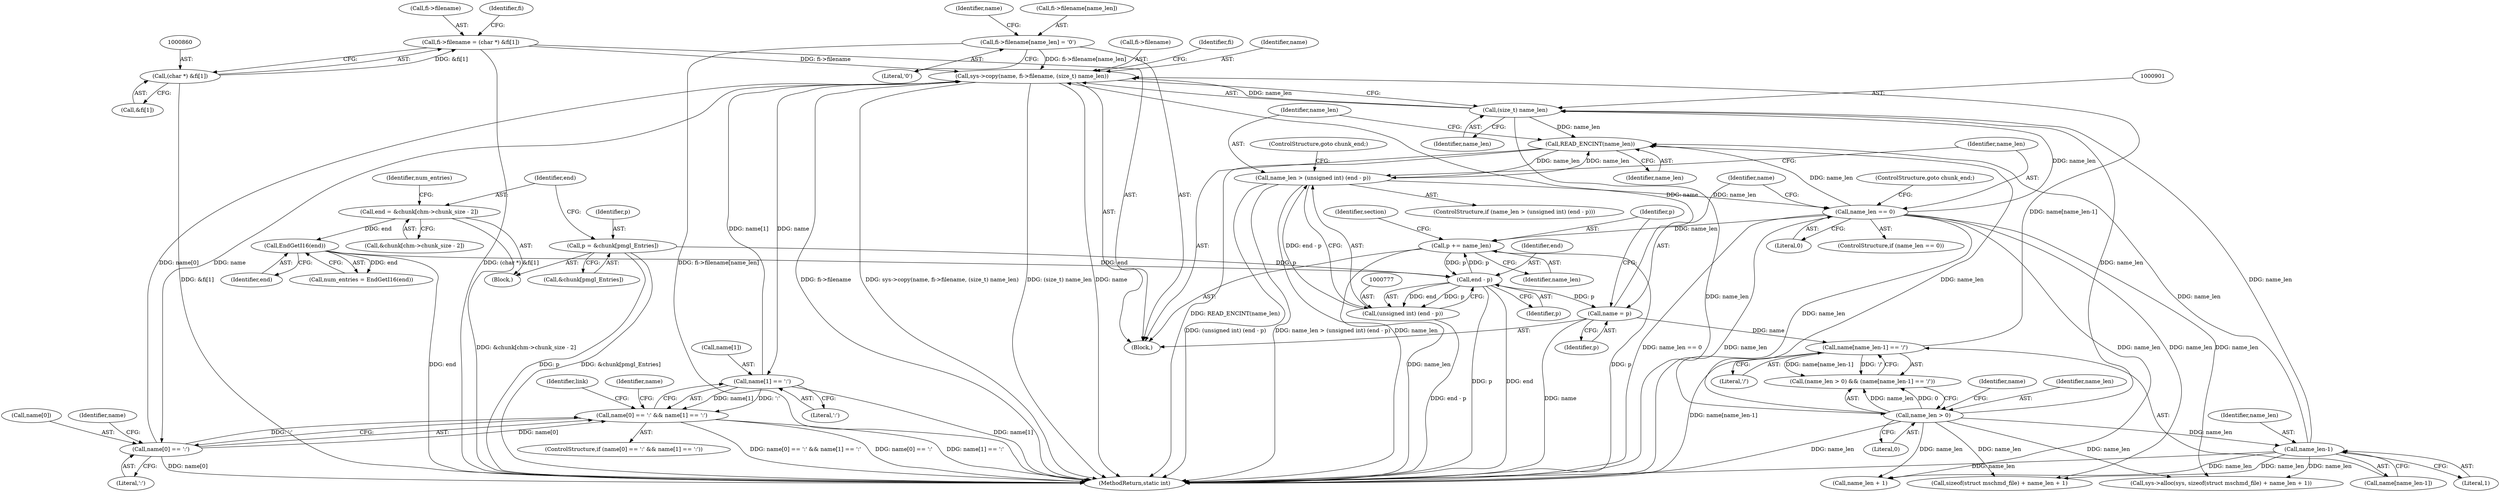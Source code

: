 digraph "0_libmspack_8759da8db6ec9e866cb8eb143313f397f925bb4f@API" {
"1000895" [label="(Call,sys->copy(name, fi->filename, (size_t) name_len))"];
"1000787" [label="(Call,name = p)"];
"1000778" [label="(Call,end - p)"];
"1000765" [label="(Call,EndGetI16(end))"];
"1000753" [label="(Call,end = &chunk[chm->chunk_size - 2])"];
"1000790" [label="(Call,p += name_len)"];
"1000783" [label="(Call,name_len == 0)"];
"1000774" [label="(Call,name_len > (unsigned int) (end - p))"];
"1000771" [label="(Call,READ_ENCINT(name_len))"];
"1000816" [label="(Call,name_len-1)"];
"1000810" [label="(Call,name_len > 0)"];
"1000900" [label="(Call,(size_t) name_len)"];
"1000776" [label="(Call,(unsigned int) (end - p))"];
"1000747" [label="(Call,p = &chunk[pmgl_Entries])"];
"1000917" [label="(Call,name[1] == ':')"];
"1000895" [label="(Call,sys->copy(name, fi->filename, (size_t) name_len))"];
"1000813" [label="(Call,name[name_len-1] == '/')"];
"1000912" [label="(Call,name[0] == ':')"];
"1000903" [label="(Call,fi->filename[name_len] = '\0')"];
"1000855" [label="(Call,fi->filename = (char *) &fi[1])"];
"1000859" [label="(Call,(char *) &fi[1])"];
"1000911" [label="(Call,name[0] == ':' && name[1] == ':')"];
"1000785" [label="(Literal,0)"];
"1000900" [label="(Call,(size_t) name_len)"];
"1000855" [label="(Call,fi->filename = (char *) &fi[1])"];
"1000837" [label="(Call,sys->alloc(sys, sizeof(struct mschmd_file) + name_len + 1))"];
"1000776" [label="(Call,(unsigned int) (end - p))"];
"1000781" [label="(ControlStructure,goto chunk_end;)"];
"1001039" [label="(Identifier,link)"];
"1000778" [label="(Call,end - p)"];
"1000763" [label="(Call,num_entries = EndGetI16(end))"];
"1000786" [label="(ControlStructure,goto chunk_end;)"];
"1000809" [label="(Call,(name_len > 0) && (name[name_len-1] == '/'))"];
"1000913" [label="(Call,name[0])"];
"1000911" [label="(Call,name[0] == ':' && name[1] == ':')"];
"1000753" [label="(Call,end = &chunk[chm->chunk_size - 2])"];
"1000909" [label="(Literal,'\0')"];
"1000859" [label="(Call,(char *) &fi[1])"];
"1000856" [label="(Call,fi->filename)"];
"1000902" [label="(Identifier,name_len)"];
"1000918" [label="(Call,name[1])"];
"1000787" [label="(Call,name = p)"];
"1000775" [label="(Identifier,name_len)"];
"1000794" [label="(Identifier,section)"];
"1000770" [label="(Block,)"];
"1000814" [label="(Call,name[name_len-1])"];
"1001071" [label="(MethodReturn,static int)"];
"1000917" [label="(Call,name[1] == ':')"];
"1000780" [label="(Identifier,p)"];
"1000764" [label="(Identifier,num_entries)"];
"1000816" [label="(Call,name_len-1)"];
"1000810" [label="(Call,name_len > 0)"];
"1000784" [label="(Identifier,name_len)"];
"1000914" [label="(Identifier,name)"];
"1000896" [label="(Identifier,name)"];
"1000766" [label="(Identifier,end)"];
"1000842" [label="(Call,name_len + 1)"];
"1000788" [label="(Identifier,name)"];
"1000774" [label="(Call,name_len > (unsigned int) (end - p))"];
"1000790" [label="(Call,p += name_len)"];
"1000916" [label="(Literal,':')"];
"1000754" [label="(Identifier,end)"];
"1000818" [label="(Literal,1)"];
"1000910" [label="(ControlStructure,if (name[0] == ':' && name[1] == ':'))"];
"1000819" [label="(Literal,'/')"];
"1000779" [label="(Identifier,end)"];
"1000903" [label="(Call,fi->filename[name_len] = '\0')"];
"1000687" [label="(Block,)"];
"1000904" [label="(Call,fi->filename[name_len])"];
"1000895" [label="(Call,sys->copy(name, fi->filename, (size_t) name_len))"];
"1000839" [label="(Call,sizeof(struct mschmd_file) + name_len + 1)"];
"1000921" [label="(Literal,':')"];
"1000919" [label="(Identifier,name)"];
"1000928" [label="(Identifier,name)"];
"1000812" [label="(Literal,0)"];
"1000789" [label="(Identifier,p)"];
"1000817" [label="(Identifier,name_len)"];
"1000813" [label="(Call,name[name_len-1] == '/')"];
"1000912" [label="(Call,name[0] == ':')"];
"1000792" [label="(Identifier,name_len)"];
"1000815" [label="(Identifier,name)"];
"1000772" [label="(Identifier,name_len)"];
"1000897" [label="(Call,fi->filename)"];
"1000791" [label="(Identifier,p)"];
"1000747" [label="(Call,p = &chunk[pmgl_Entries])"];
"1000811" [label="(Identifier,name_len)"];
"1000867" [label="(Identifier,fi)"];
"1000771" [label="(Call,READ_ENCINT(name_len))"];
"1000783" [label="(Call,name_len == 0)"];
"1000749" [label="(Call,&chunk[pmgl_Entries])"];
"1000782" [label="(ControlStructure,if (name_len == 0))"];
"1000861" [label="(Call,&fi[1])"];
"1000755" [label="(Call,&chunk[chm->chunk_size - 2])"];
"1000906" [label="(Identifier,fi)"];
"1000748" [label="(Identifier,p)"];
"1000765" [label="(Call,EndGetI16(end))"];
"1000773" [label="(ControlStructure,if (name_len > (unsigned int) (end - p)))"];
"1000895" -> "1000770"  [label="AST: "];
"1000895" -> "1000900"  [label="CFG: "];
"1000896" -> "1000895"  [label="AST: "];
"1000897" -> "1000895"  [label="AST: "];
"1000900" -> "1000895"  [label="AST: "];
"1000906" -> "1000895"  [label="CFG: "];
"1000895" -> "1001071"  [label="DDG: fi->filename"];
"1000895" -> "1001071"  [label="DDG: sys->copy(name, fi->filename, (size_t) name_len)"];
"1000895" -> "1001071"  [label="DDG: (size_t) name_len"];
"1000895" -> "1001071"  [label="DDG: name"];
"1000787" -> "1000895"  [label="DDG: name"];
"1000917" -> "1000895"  [label="DDG: name[1]"];
"1000813" -> "1000895"  [label="DDG: name[name_len-1]"];
"1000912" -> "1000895"  [label="DDG: name[0]"];
"1000903" -> "1000895"  [label="DDG: fi->filename[name_len]"];
"1000855" -> "1000895"  [label="DDG: fi->filename"];
"1000900" -> "1000895"  [label="DDG: name_len"];
"1000895" -> "1000912"  [label="DDG: name"];
"1000895" -> "1000917"  [label="DDG: name"];
"1000787" -> "1000770"  [label="AST: "];
"1000787" -> "1000789"  [label="CFG: "];
"1000788" -> "1000787"  [label="AST: "];
"1000789" -> "1000787"  [label="AST: "];
"1000791" -> "1000787"  [label="CFG: "];
"1000787" -> "1001071"  [label="DDG: name"];
"1000778" -> "1000787"  [label="DDG: p"];
"1000787" -> "1000813"  [label="DDG: name"];
"1000778" -> "1000776"  [label="AST: "];
"1000778" -> "1000780"  [label="CFG: "];
"1000779" -> "1000778"  [label="AST: "];
"1000780" -> "1000778"  [label="AST: "];
"1000776" -> "1000778"  [label="CFG: "];
"1000778" -> "1001071"  [label="DDG: p"];
"1000778" -> "1001071"  [label="DDG: end"];
"1000778" -> "1000776"  [label="DDG: end"];
"1000778" -> "1000776"  [label="DDG: p"];
"1000765" -> "1000778"  [label="DDG: end"];
"1000790" -> "1000778"  [label="DDG: p"];
"1000747" -> "1000778"  [label="DDG: p"];
"1000778" -> "1000790"  [label="DDG: p"];
"1000765" -> "1000763"  [label="AST: "];
"1000765" -> "1000766"  [label="CFG: "];
"1000766" -> "1000765"  [label="AST: "];
"1000763" -> "1000765"  [label="CFG: "];
"1000765" -> "1001071"  [label="DDG: end"];
"1000765" -> "1000763"  [label="DDG: end"];
"1000753" -> "1000765"  [label="DDG: end"];
"1000753" -> "1000687"  [label="AST: "];
"1000753" -> "1000755"  [label="CFG: "];
"1000754" -> "1000753"  [label="AST: "];
"1000755" -> "1000753"  [label="AST: "];
"1000764" -> "1000753"  [label="CFG: "];
"1000753" -> "1001071"  [label="DDG: &chunk[chm->chunk_size - 2]"];
"1000790" -> "1000770"  [label="AST: "];
"1000790" -> "1000792"  [label="CFG: "];
"1000791" -> "1000790"  [label="AST: "];
"1000792" -> "1000790"  [label="AST: "];
"1000794" -> "1000790"  [label="CFG: "];
"1000790" -> "1001071"  [label="DDG: p"];
"1000790" -> "1001071"  [label="DDG: name_len"];
"1000783" -> "1000790"  [label="DDG: name_len"];
"1000783" -> "1000782"  [label="AST: "];
"1000783" -> "1000785"  [label="CFG: "];
"1000784" -> "1000783"  [label="AST: "];
"1000785" -> "1000783"  [label="AST: "];
"1000786" -> "1000783"  [label="CFG: "];
"1000788" -> "1000783"  [label="CFG: "];
"1000783" -> "1001071"  [label="DDG: name_len == 0"];
"1000783" -> "1001071"  [label="DDG: name_len"];
"1000783" -> "1000771"  [label="DDG: name_len"];
"1000774" -> "1000783"  [label="DDG: name_len"];
"1000783" -> "1000810"  [label="DDG: name_len"];
"1000783" -> "1000837"  [label="DDG: name_len"];
"1000783" -> "1000839"  [label="DDG: name_len"];
"1000783" -> "1000842"  [label="DDG: name_len"];
"1000783" -> "1000900"  [label="DDG: name_len"];
"1000774" -> "1000773"  [label="AST: "];
"1000774" -> "1000776"  [label="CFG: "];
"1000775" -> "1000774"  [label="AST: "];
"1000776" -> "1000774"  [label="AST: "];
"1000781" -> "1000774"  [label="CFG: "];
"1000784" -> "1000774"  [label="CFG: "];
"1000774" -> "1001071"  [label="DDG: (unsigned int) (end - p)"];
"1000774" -> "1001071"  [label="DDG: name_len > (unsigned int) (end - p)"];
"1000774" -> "1001071"  [label="DDG: name_len"];
"1000774" -> "1000771"  [label="DDG: name_len"];
"1000771" -> "1000774"  [label="DDG: name_len"];
"1000776" -> "1000774"  [label="DDG: end - p"];
"1000771" -> "1000770"  [label="AST: "];
"1000771" -> "1000772"  [label="CFG: "];
"1000772" -> "1000771"  [label="AST: "];
"1000775" -> "1000771"  [label="CFG: "];
"1000771" -> "1001071"  [label="DDG: READ_ENCINT(name_len)"];
"1000816" -> "1000771"  [label="DDG: name_len"];
"1000810" -> "1000771"  [label="DDG: name_len"];
"1000900" -> "1000771"  [label="DDG: name_len"];
"1000816" -> "1000814"  [label="AST: "];
"1000816" -> "1000818"  [label="CFG: "];
"1000817" -> "1000816"  [label="AST: "];
"1000818" -> "1000816"  [label="AST: "];
"1000814" -> "1000816"  [label="CFG: "];
"1000816" -> "1001071"  [label="DDG: name_len"];
"1000810" -> "1000816"  [label="DDG: name_len"];
"1000816" -> "1000837"  [label="DDG: name_len"];
"1000816" -> "1000839"  [label="DDG: name_len"];
"1000816" -> "1000842"  [label="DDG: name_len"];
"1000816" -> "1000900"  [label="DDG: name_len"];
"1000810" -> "1000809"  [label="AST: "];
"1000810" -> "1000812"  [label="CFG: "];
"1000811" -> "1000810"  [label="AST: "];
"1000812" -> "1000810"  [label="AST: "];
"1000815" -> "1000810"  [label="CFG: "];
"1000809" -> "1000810"  [label="CFG: "];
"1000810" -> "1001071"  [label="DDG: name_len"];
"1000810" -> "1000809"  [label="DDG: name_len"];
"1000810" -> "1000809"  [label="DDG: 0"];
"1000810" -> "1000837"  [label="DDG: name_len"];
"1000810" -> "1000839"  [label="DDG: name_len"];
"1000810" -> "1000842"  [label="DDG: name_len"];
"1000810" -> "1000900"  [label="DDG: name_len"];
"1000900" -> "1000902"  [label="CFG: "];
"1000901" -> "1000900"  [label="AST: "];
"1000902" -> "1000900"  [label="AST: "];
"1000900" -> "1001071"  [label="DDG: name_len"];
"1000777" -> "1000776"  [label="AST: "];
"1000776" -> "1001071"  [label="DDG: end - p"];
"1000747" -> "1000687"  [label="AST: "];
"1000747" -> "1000749"  [label="CFG: "];
"1000748" -> "1000747"  [label="AST: "];
"1000749" -> "1000747"  [label="AST: "];
"1000754" -> "1000747"  [label="CFG: "];
"1000747" -> "1001071"  [label="DDG: p"];
"1000747" -> "1001071"  [label="DDG: &chunk[pmgl_Entries]"];
"1000917" -> "1000911"  [label="AST: "];
"1000917" -> "1000921"  [label="CFG: "];
"1000918" -> "1000917"  [label="AST: "];
"1000921" -> "1000917"  [label="AST: "];
"1000911" -> "1000917"  [label="CFG: "];
"1000917" -> "1001071"  [label="DDG: name[1]"];
"1000917" -> "1000911"  [label="DDG: name[1]"];
"1000917" -> "1000911"  [label="DDG: ':'"];
"1000813" -> "1000809"  [label="AST: "];
"1000813" -> "1000819"  [label="CFG: "];
"1000814" -> "1000813"  [label="AST: "];
"1000819" -> "1000813"  [label="AST: "];
"1000809" -> "1000813"  [label="CFG: "];
"1000813" -> "1001071"  [label="DDG: name[name_len-1]"];
"1000813" -> "1000809"  [label="DDG: name[name_len-1]"];
"1000813" -> "1000809"  [label="DDG: '/'"];
"1000912" -> "1000911"  [label="AST: "];
"1000912" -> "1000916"  [label="CFG: "];
"1000913" -> "1000912"  [label="AST: "];
"1000916" -> "1000912"  [label="AST: "];
"1000919" -> "1000912"  [label="CFG: "];
"1000911" -> "1000912"  [label="CFG: "];
"1000912" -> "1001071"  [label="DDG: name[0]"];
"1000912" -> "1000911"  [label="DDG: name[0]"];
"1000912" -> "1000911"  [label="DDG: ':'"];
"1000903" -> "1000770"  [label="AST: "];
"1000903" -> "1000909"  [label="CFG: "];
"1000904" -> "1000903"  [label="AST: "];
"1000909" -> "1000903"  [label="AST: "];
"1000914" -> "1000903"  [label="CFG: "];
"1000903" -> "1001071"  [label="DDG: fi->filename[name_len]"];
"1000855" -> "1000770"  [label="AST: "];
"1000855" -> "1000859"  [label="CFG: "];
"1000856" -> "1000855"  [label="AST: "];
"1000859" -> "1000855"  [label="AST: "];
"1000867" -> "1000855"  [label="CFG: "];
"1000855" -> "1001071"  [label="DDG: (char *) &fi[1]"];
"1000859" -> "1000855"  [label="DDG: &fi[1]"];
"1000859" -> "1000861"  [label="CFG: "];
"1000860" -> "1000859"  [label="AST: "];
"1000861" -> "1000859"  [label="AST: "];
"1000859" -> "1001071"  [label="DDG: &fi[1]"];
"1000911" -> "1000910"  [label="AST: "];
"1000928" -> "1000911"  [label="CFG: "];
"1001039" -> "1000911"  [label="CFG: "];
"1000911" -> "1001071"  [label="DDG: name[0] == ':' && name[1] == ':'"];
"1000911" -> "1001071"  [label="DDG: name[0] == ':'"];
"1000911" -> "1001071"  [label="DDG: name[1] == ':'"];
}
